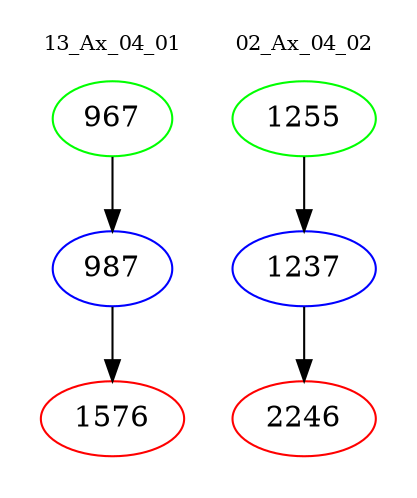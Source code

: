 digraph{
subgraph cluster_0 {
color = white
label = "13_Ax_04_01";
fontsize=10;
T0_967 [label="967", color="green"]
T0_967 -> T0_987 [color="black"]
T0_987 [label="987", color="blue"]
T0_987 -> T0_1576 [color="black"]
T0_1576 [label="1576", color="red"]
}
subgraph cluster_1 {
color = white
label = "02_Ax_04_02";
fontsize=10;
T1_1255 [label="1255", color="green"]
T1_1255 -> T1_1237 [color="black"]
T1_1237 [label="1237", color="blue"]
T1_1237 -> T1_2246 [color="black"]
T1_2246 [label="2246", color="red"]
}
}
